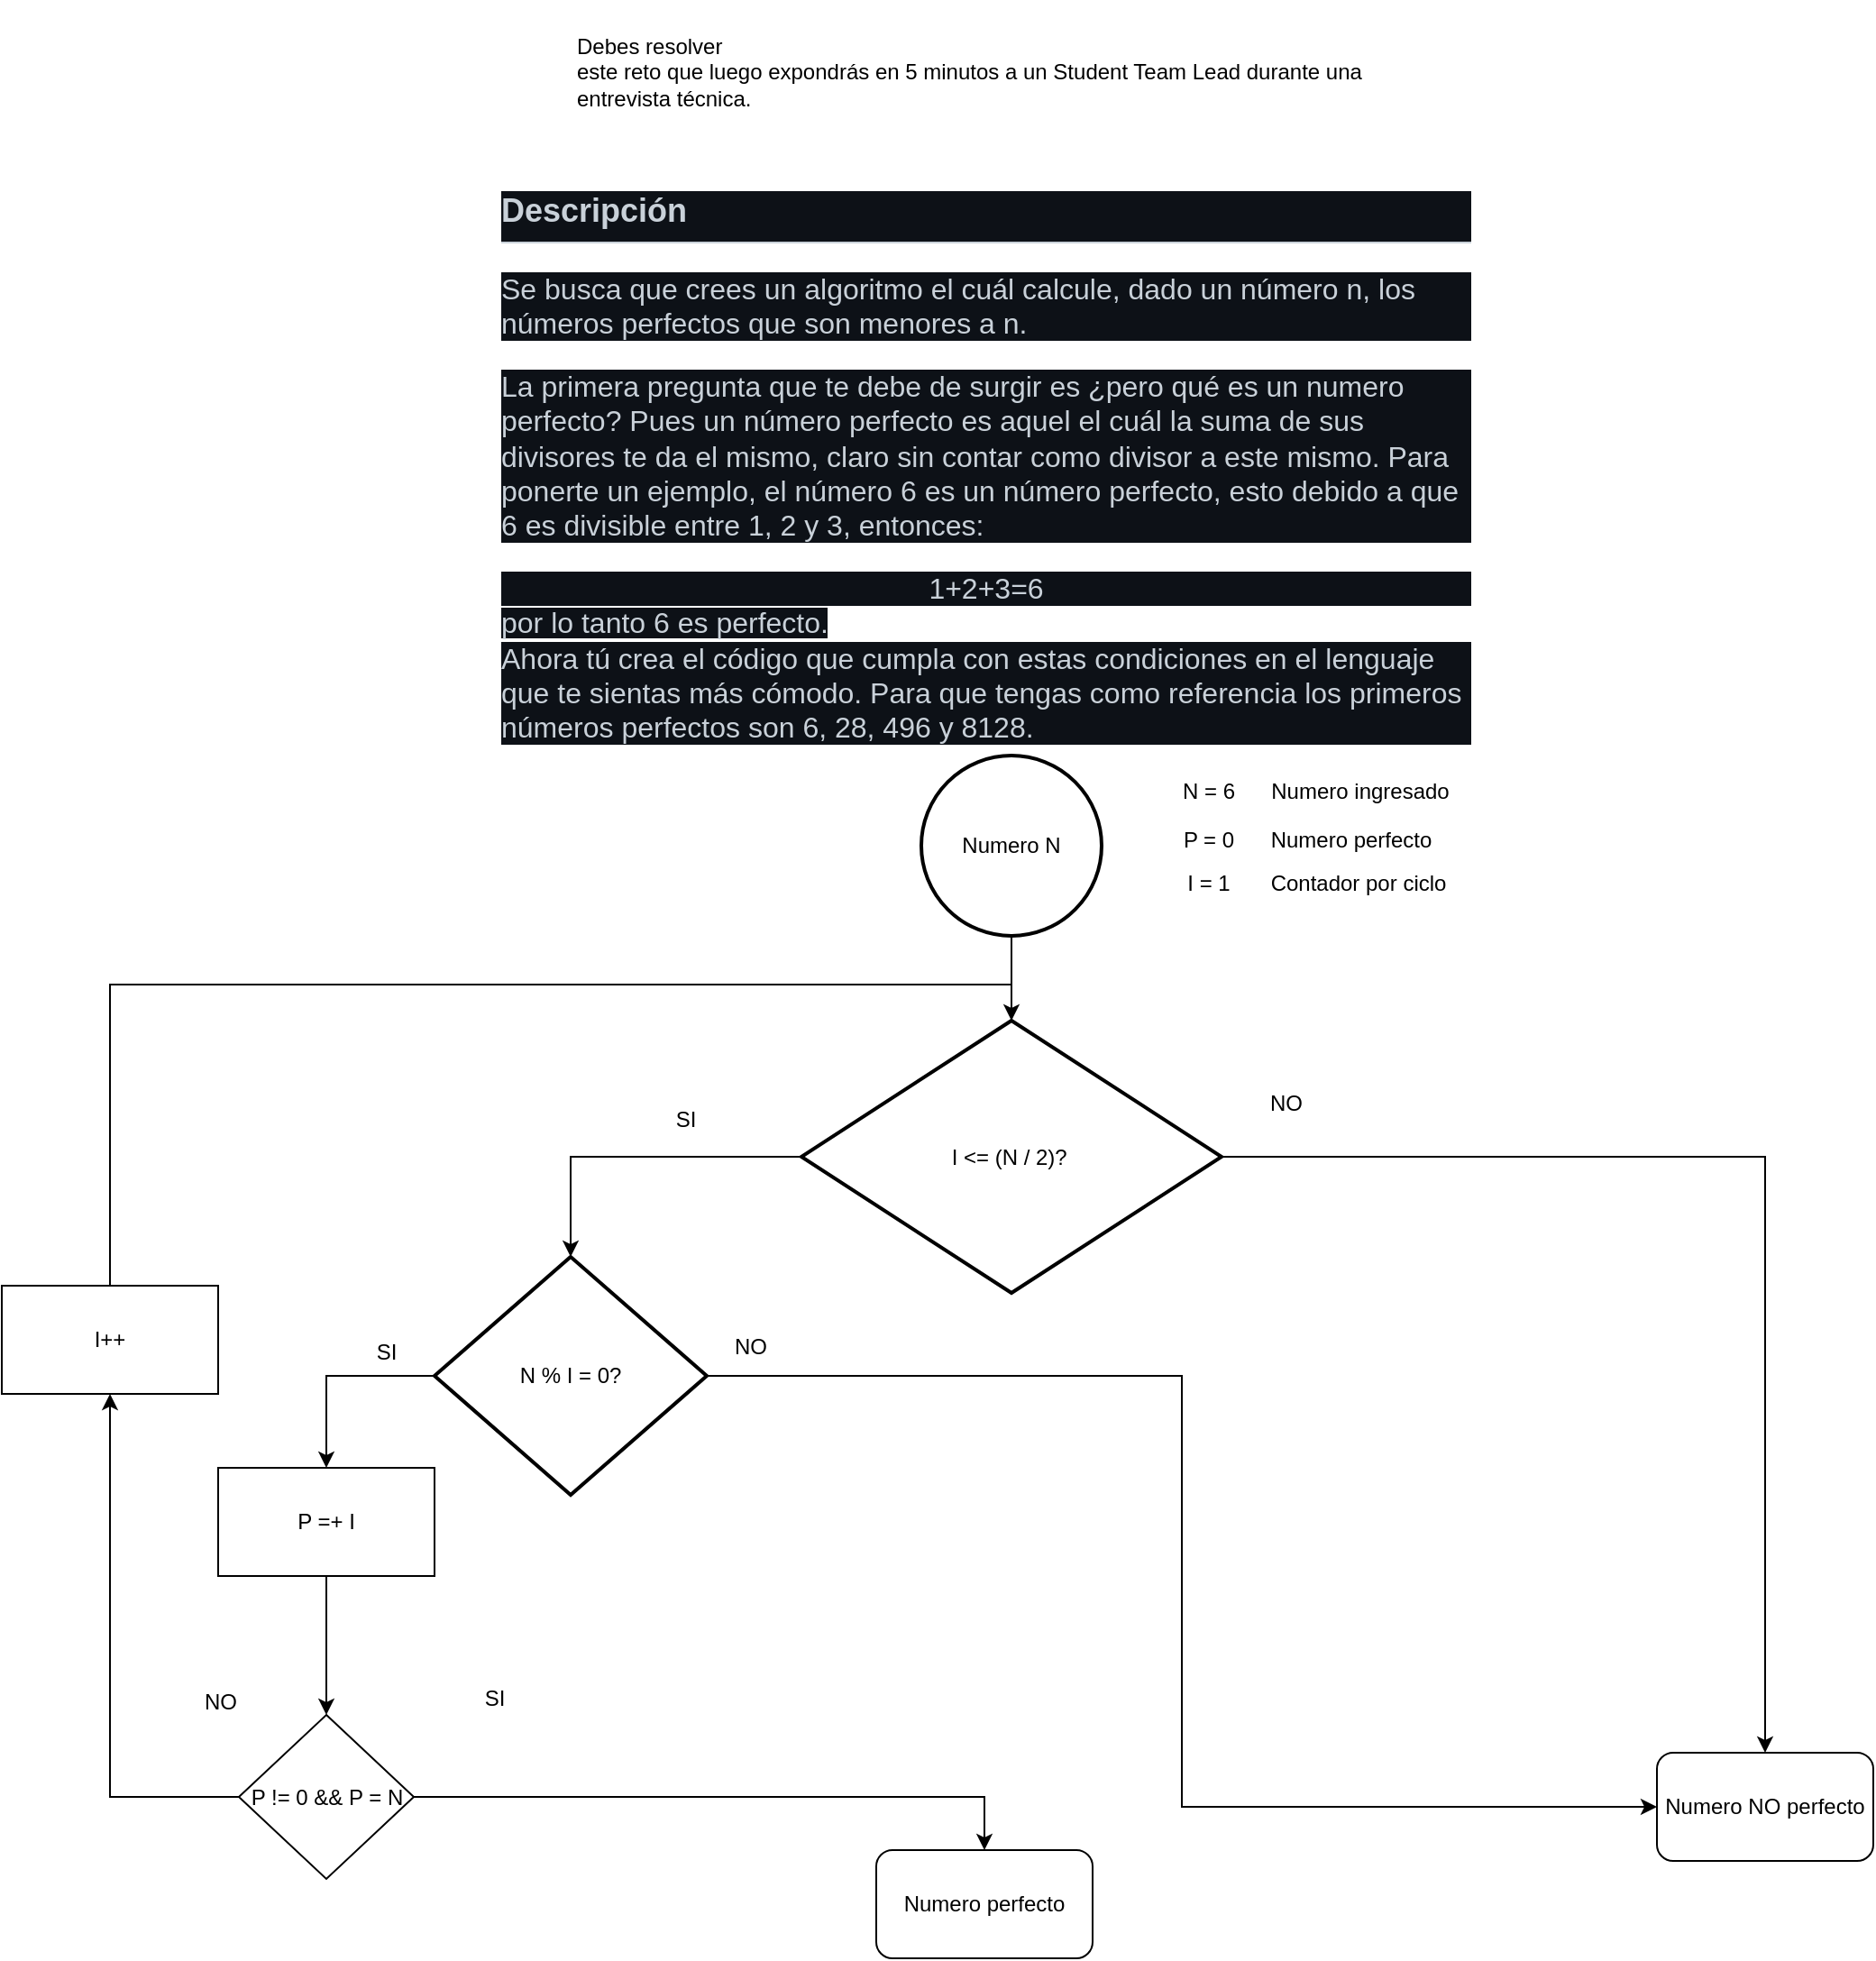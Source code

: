 <mxfile>
    <diagram id="-VMQB9bCHhB1dPVzL1x9" name="Página-1">
        <mxGraphModel dx="1466" dy="1501" grid="0" gridSize="10" guides="1" tooltips="1" connect="1" arrows="1" fold="1" page="1" pageScale="1" pageWidth="1169" pageHeight="827" background="none" math="0" shadow="0">
            <root>
                <mxCell id="0"/>
                <mxCell id="1" parent="0"/>
                <mxCell id="2" value="Numero N" style="strokeWidth=2;html=1;shape=mxgraph.flowchart.start_2;whiteSpace=wrap;" parent="1" vertex="1">
                    <mxGeometry x="550" width="100" height="100" as="geometry"/>
                </mxCell>
                <mxCell id="3" value="&lt;p class=&quot;MsoNormal&quot;&gt;&lt;span style=&quot;font-family: &amp;quot;arial&amp;quot; , sans-serif&quot;&gt;Debes resolver&#10;este reto que luego expondrás en 5 minutos a un Student Team Lead durante una&#10;entrevista técnica.&lt;/span&gt;&lt;/p&gt;" style="text;whiteSpace=wrap;html=1;" parent="1" vertex="1">
                    <mxGeometry x="357" y="-419" width="455" height="80" as="geometry"/>
                </mxCell>
                <mxCell id="4" value="&lt;h2 style=&quot;box-sizing: border-box; margin-top: 24px; margin-bottom: 16px; font-size: 1.5em; font-weight: 600; line-height: 1.25; padding-bottom: 0.3em; border-bottom: 1px solid; color: rgb(201, 209, 217); font-style: normal; letter-spacing: normal; text-indent: 0px; text-transform: none; word-spacing: 0px; background-color: rgb(13, 17, 23);&quot;&gt;Descripción&lt;/h2&gt;&lt;p style=&quot;box-sizing: border-box; margin-top: 0px; margin-bottom: 16px; color: rgb(201, 209, 217); font-size: 16px; font-style: normal; font-weight: 400; letter-spacing: normal; text-indent: 0px; text-transform: none; word-spacing: 0px; background-color: rgb(13, 17, 23);&quot;&gt;Se busca que crees un algoritmo el cuál calcule, dado un número n, los números perfectos que son menores a n.&lt;/p&gt;&lt;p style=&quot;box-sizing: border-box; margin-top: 0px; margin-bottom: 16px; color: rgb(201, 209, 217); font-size: 16px; font-style: normal; font-weight: 400; letter-spacing: normal; text-indent: 0px; text-transform: none; word-spacing: 0px; background-color: rgb(13, 17, 23);&quot;&gt;La primera pregunta que te debe de surgir es ¿pero qué es un numero perfecto? Pues un número perfecto es aquel el cuál la suma de sus divisores te da el mismo, claro sin contar como divisor a este mismo. Para ponerte un ejemplo, el número 6 es un número perfecto, esto debido a que 6 es divisible entre 1, 2 y 3, entonces:&lt;/p&gt;&lt;div align=&quot;center&quot; style=&quot;box-sizing: border-box; color: rgb(201, 209, 217); font-size: 16px; font-style: normal; font-weight: 400; letter-spacing: normal; text-indent: 0px; text-transform: none; word-spacing: 0px; background-color: rgb(13, 17, 23);&quot;&gt;1+2+3=6&lt;/div&gt;&lt;span style=&quot;color: rgb(201, 209, 217); font-size: 16px; font-style: normal; font-weight: 400; letter-spacing: normal; text-indent: 0px; text-transform: none; word-spacing: 0px; background-color: rgb(13, 17, 23); display: inline; float: none;&quot;&gt;por lo tanto 6 es perfecto.&lt;/span&gt;&lt;p style=&quot;box-sizing: border-box; margin-top: 0px; margin-bottom: 0px; color: rgb(201, 209, 217); font-size: 16px; font-style: normal; font-weight: 400; letter-spacing: normal; text-indent: 0px; text-transform: none; word-spacing: 0px; background-color: rgb(13, 17, 23);&quot;&gt;Ahora tú crea el código que cumpla con estas condiciones en el lenguaje que te sientas más cómodo. Para que tengas como referencia los primeros números perfectos son 6, 28, 496 y 8128.&lt;/p&gt;" style="text;whiteSpace=wrap;html=1;" parent="1" vertex="1">
                    <mxGeometry x="315.001" y="-343.998" width="540" height="283" as="geometry"/>
                </mxCell>
                <mxCell id="8" value="" style="endArrow=none;html=1;rounded=0;entryX=0.5;entryY=1;entryDx=0;entryDy=0;entryPerimeter=0;exitX=0.5;exitY=0;exitDx=0;exitDy=0;exitPerimeter=0;" parent="1" source="13" target="2" edge="1">
                    <mxGeometry relative="1" as="geometry">
                        <mxPoint x="574" y="186" as="sourcePoint"/>
                        <mxPoint x="671" y="217" as="targetPoint"/>
                    </mxGeometry>
                </mxCell>
                <mxCell id="12" value="N = 6" style="text;html=1;align=center;verticalAlign=middle;resizable=0;points=[];autosize=1;strokeColor=none;" parent="1" vertex="1">
                    <mxGeometry x="689" y="11" width="39" height="18" as="geometry"/>
                </mxCell>
                <mxCell id="24" style="edgeStyle=orthogonalEdgeStyle;rounded=0;orthogonalLoop=1;jettySize=auto;html=1;exitX=0;exitY=0.5;exitDx=0;exitDy=0;exitPerimeter=0;entryX=0.5;entryY=0;entryDx=0;entryDy=0;entryPerimeter=0;" parent="1" source="13" target="22" edge="1">
                    <mxGeometry relative="1" as="geometry"/>
                </mxCell>
                <mxCell id="18" value="NO" style="text;html=1;align=center;verticalAlign=middle;resizable=0;points=[];autosize=1;strokeColor=none;" parent="1" vertex="1">
                    <mxGeometry x="738" y="184" width="28" height="18" as="geometry"/>
                </mxCell>
                <mxCell id="80" style="edgeStyle=orthogonalEdgeStyle;rounded=0;orthogonalLoop=1;jettySize=auto;html=1;exitX=0;exitY=0.5;exitDx=0;exitDy=0;exitPerimeter=0;entryX=0.5;entryY=0;entryDx=0;entryDy=0;" edge="1" parent="1" source="22" target="85">
                    <mxGeometry relative="1" as="geometry">
                        <mxPoint x="211" y="384.0" as="targetPoint"/>
                    </mxGeometry>
                </mxCell>
                <mxCell id="96" style="edgeStyle=orthogonalEdgeStyle;rounded=0;orthogonalLoop=1;jettySize=auto;html=1;exitX=1;exitY=0.5;exitDx=0;exitDy=0;exitPerimeter=0;entryX=0;entryY=0.5;entryDx=0;entryDy=0;" edge="1" parent="1" source="22" target="87">
                    <mxGeometry relative="1" as="geometry"/>
                </mxCell>
                <mxCell id="22" value="N % I = 0?" style="strokeWidth=2;html=1;shape=mxgraph.flowchart.decision;whiteSpace=wrap;" parent="1" vertex="1">
                    <mxGeometry x="280" y="278" width="151" height="132" as="geometry"/>
                </mxCell>
                <mxCell id="36" value="P = 0" style="text;html=1;align=center;verticalAlign=middle;resizable=0;points=[];autosize=1;strokeColor=none;" parent="1" vertex="1">
                    <mxGeometry x="689.5" y="38" width="38" height="18" as="geometry"/>
                </mxCell>
                <mxCell id="45" value="I = 1" style="text;html=1;align=center;verticalAlign=middle;resizable=0;points=[];autosize=1;strokeColor=none;" parent="1" vertex="1">
                    <mxGeometry x="691.5" y="62" width="34" height="18" as="geometry"/>
                </mxCell>
                <mxCell id="89" style="edgeStyle=orthogonalEdgeStyle;rounded=0;orthogonalLoop=1;jettySize=auto;html=1;exitX=1;exitY=0.5;exitDx=0;exitDy=0;exitPerimeter=0;entryX=0.5;entryY=0;entryDx=0;entryDy=0;" edge="1" parent="1" source="13" target="87">
                    <mxGeometry relative="1" as="geometry"/>
                </mxCell>
                <mxCell id="13" value="&lt;span&gt;I &amp;lt;= (N / 2)?&amp;nbsp;&lt;/span&gt;" style="strokeWidth=2;html=1;shape=mxgraph.flowchart.decision;whiteSpace=wrap;" parent="1" vertex="1">
                    <mxGeometry x="483.5" y="147" width="233" height="151" as="geometry"/>
                </mxCell>
                <mxCell id="92" style="edgeStyle=orthogonalEdgeStyle;rounded=0;orthogonalLoop=1;jettySize=auto;html=1;exitX=0;exitY=0.5;exitDx=0;exitDy=0;entryX=0.5;entryY=1;entryDx=0;entryDy=0;" edge="1" parent="1" source="52" target="90">
                    <mxGeometry relative="1" as="geometry"/>
                </mxCell>
                <mxCell id="95" style="edgeStyle=orthogonalEdgeStyle;rounded=0;orthogonalLoop=1;jettySize=auto;html=1;exitX=1;exitY=0.5;exitDx=0;exitDy=0;entryX=0.5;entryY=0;entryDx=0;entryDy=0;" edge="1" parent="1" source="52" target="94">
                    <mxGeometry relative="1" as="geometry"/>
                </mxCell>
                <mxCell id="52" value="P != 0 &amp;amp;&amp;amp; P = N" style="rhombus;whiteSpace=wrap;html=1;" parent="1" vertex="1">
                    <mxGeometry x="171.5" y="532" width="97" height="91" as="geometry"/>
                </mxCell>
                <mxCell id="72" value="Numero ingresado" style="text;html=1;align=center;verticalAlign=middle;resizable=0;points=[];autosize=1;strokeColor=none;" vertex="1" parent="1">
                    <mxGeometry x="738" y="11" width="109" height="18" as="geometry"/>
                </mxCell>
                <mxCell id="73" value="Numero perfecto" style="text;html=1;align=center;verticalAlign=middle;resizable=0;points=[];autosize=1;strokeColor=none;" vertex="1" parent="1">
                    <mxGeometry x="738" y="38" width="100" height="18" as="geometry"/>
                </mxCell>
                <mxCell id="74" value="Contador por ciclo" style="text;html=1;align=center;verticalAlign=middle;resizable=0;points=[];autosize=1;strokeColor=none;" vertex="1" parent="1">
                    <mxGeometry x="738" y="62" width="107" height="18" as="geometry"/>
                </mxCell>
                <mxCell id="75" value="SI" style="text;html=1;align=center;verticalAlign=middle;resizable=0;points=[];autosize=1;strokeColor=none;" vertex="1" parent="1">
                    <mxGeometry x="408" y="193" width="21" height="18" as="geometry"/>
                </mxCell>
                <mxCell id="76" value="SI" style="text;html=1;align=center;verticalAlign=middle;resizable=0;points=[];autosize=1;strokeColor=none;" vertex="1" parent="1">
                    <mxGeometry x="242" y="322" width="21" height="18" as="geometry"/>
                </mxCell>
                <mxCell id="77" value="NO" style="text;html=1;align=center;verticalAlign=middle;resizable=0;points=[];autosize=1;strokeColor=none;" vertex="1" parent="1">
                    <mxGeometry x="441" y="319" width="28" height="18" as="geometry"/>
                </mxCell>
                <mxCell id="82" value="NO" style="text;html=1;align=center;verticalAlign=middle;resizable=0;points=[];autosize=1;strokeColor=none;" vertex="1" parent="1">
                    <mxGeometry x="147" y="516" width="28" height="18" as="geometry"/>
                </mxCell>
                <mxCell id="83" value="SI" style="text;html=1;align=center;verticalAlign=middle;resizable=0;points=[];autosize=1;strokeColor=none;" vertex="1" parent="1">
                    <mxGeometry x="302" y="514" width="21" height="18" as="geometry"/>
                </mxCell>
                <mxCell id="86" value="" style="edgeStyle=orthogonalEdgeStyle;rounded=0;orthogonalLoop=1;jettySize=auto;html=1;" edge="1" parent="1" source="85" target="52">
                    <mxGeometry relative="1" as="geometry"/>
                </mxCell>
                <mxCell id="85" value="&lt;span&gt;P =+ I&lt;/span&gt;" style="rounded=0;whiteSpace=wrap;html=1;" vertex="1" parent="1">
                    <mxGeometry x="160" y="395" width="120" height="60" as="geometry"/>
                </mxCell>
                <mxCell id="87" value="Numero NO perfecto" style="rounded=1;whiteSpace=wrap;html=1;" vertex="1" parent="1">
                    <mxGeometry x="958" y="553" width="120" height="60" as="geometry"/>
                </mxCell>
                <mxCell id="93" style="edgeStyle=orthogonalEdgeStyle;rounded=0;orthogonalLoop=1;jettySize=auto;html=1;exitX=0.5;exitY=0;exitDx=0;exitDy=0;entryX=0.5;entryY=0;entryDx=0;entryDy=0;entryPerimeter=0;" edge="1" parent="1" source="90" target="13">
                    <mxGeometry relative="1" as="geometry"/>
                </mxCell>
                <mxCell id="90" value="&lt;span&gt;I++&lt;/span&gt;" style="rounded=0;whiteSpace=wrap;html=1;" vertex="1" parent="1">
                    <mxGeometry x="40" y="294" width="120" height="60" as="geometry"/>
                </mxCell>
                <mxCell id="94" value="Numero perfecto" style="rounded=1;whiteSpace=wrap;html=1;" vertex="1" parent="1">
                    <mxGeometry x="525" y="607" width="120" height="60" as="geometry"/>
                </mxCell>
            </root>
        </mxGraphModel>
    </diagram>
</mxfile>